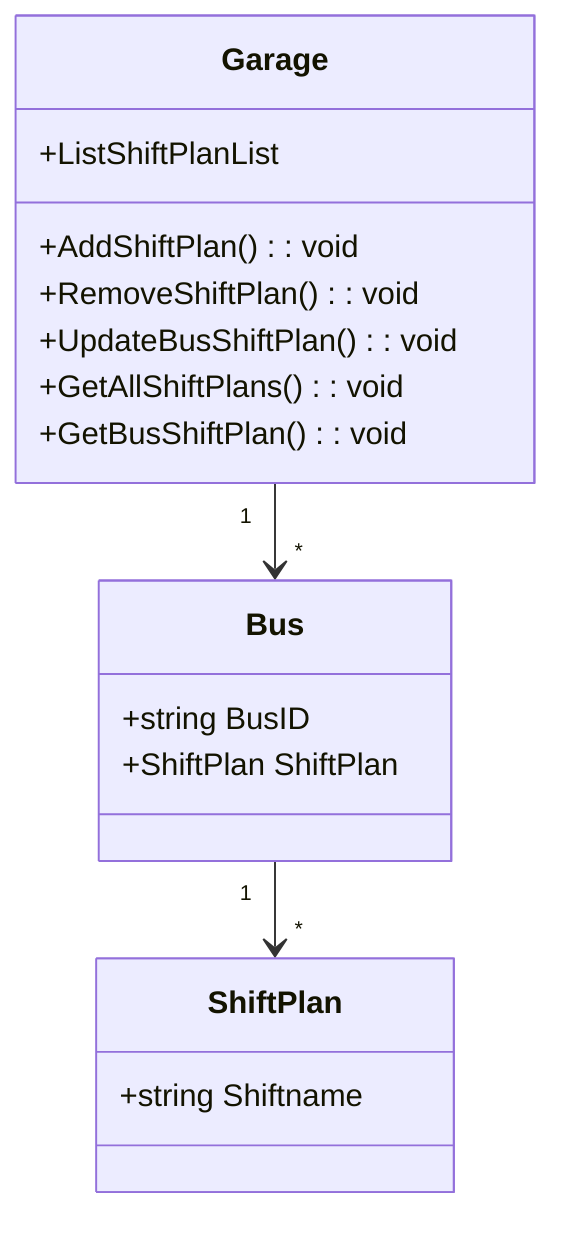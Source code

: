 classDiagram
	class ShiftPlan{
		+string Shiftname
	}

	class Bus {
		+string BusID	
		+ShiftPlan ShiftPlan
	}

	class Garage {		
		+List<Garage>ShiftPlanList
		+AddShiftPlan() : void
		+RemoveShiftPlan() : void
		+UpdateBusShiftPlan() : void
		+GetAllShiftPlans() : void
		+GetBusShiftPlan() : void
	}

	Garage "1" --> "*" Bus
	Bus "1" --> "*" ShiftPlan